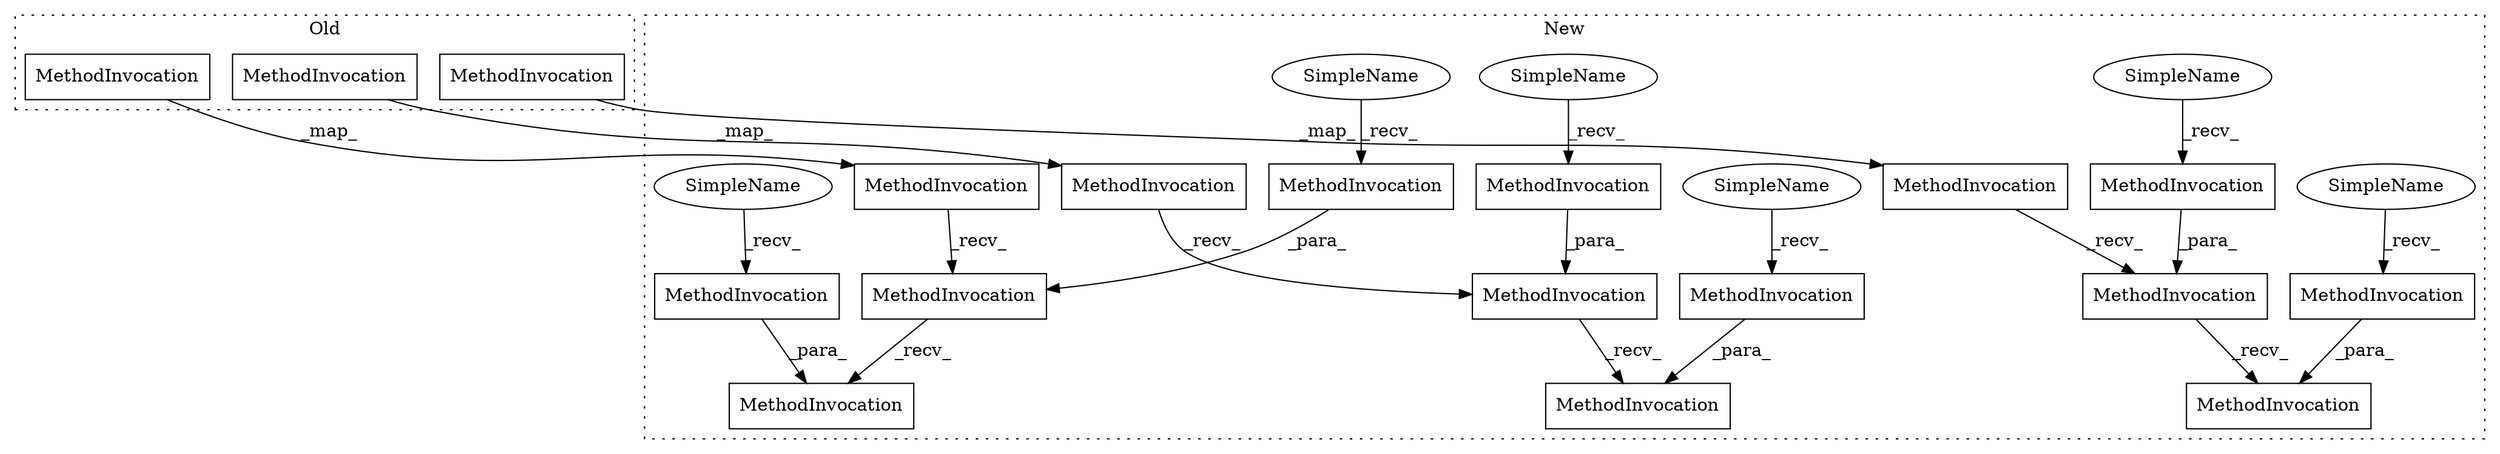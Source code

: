 digraph G {
subgraph cluster0 {
4 [label="MethodInvocation" a="32" s="5682,5728" l="12,1" shape="box"];
8 [label="MethodInvocation" a="32" s="5285,5331" l="12,1" shape="box"];
12 [label="MethodInvocation" a="32" s="4948,4994" l="12,1" shape="box"];
label = "Old";
style="dotted";
}
subgraph cluster1 {
1 [label="MethodInvocation" a="32" s="5558,5592" l="10,1" shape="box"];
2 [label="MethodInvocation" a="32" s="6083" l="10" shape="box"];
3 [label="MethodInvocation" a="32" s="6059,6093" l="10,1" shape="box"];
5 [label="MethodInvocation" a="32" s="6108,6148" l="13,1" shape="box"];
6 [label="MethodInvocation" a="32" s="5582" l="10" shape="box"];
7 [label="MethodInvocation" a="32" s="5497,5543" l="12,1" shape="box"];
9 [label="MethodInvocation" a="32" s="6135" l="13" shape="box"];
10 [label="MethodInvocation" a="32" s="5193" l="13" shape="box"];
11 [label="MethodInvocation" a="32" s="5117,5151" l="10,1" shape="box"];
13 [label="MethodInvocation" a="32" s="5634" l="13" shape="box"];
14 [label="MethodInvocation" a="32" s="5166,5206" l="13,1" shape="box"];
15 [label="MethodInvocation" a="32" s="5141" l="10" shape="box"];
16 [label="MethodInvocation" a="32" s="5056,5102" l="12,1" shape="box"];
17 [label="MethodInvocation" a="32" s="5607,5647" l="13,1" shape="box"];
18 [label="MethodInvocation" a="32" s="5998,6044" l="12,1" shape="box"];
19 [label="SimpleName" a="42" s="5620" l="13" shape="ellipse"];
20 [label="SimpleName" a="42" s="6121" l="13" shape="ellipse"];
21 [label="SimpleName" a="42" s="5127" l="13" shape="ellipse"];
22 [label="SimpleName" a="42" s="5179" l="13" shape="ellipse"];
23 [label="SimpleName" a="42" s="5568" l="13" shape="ellipse"];
24 [label="SimpleName" a="42" s="6069" l="13" shape="ellipse"];
label = "New";
style="dotted";
}
1 -> 17 [label="_recv_"];
2 -> 3 [label="_para_"];
3 -> 5 [label="_recv_"];
4 -> 18 [label="_map_"];
6 -> 1 [label="_para_"];
7 -> 1 [label="_recv_"];
8 -> 7 [label="_map_"];
9 -> 5 [label="_para_"];
10 -> 14 [label="_para_"];
11 -> 14 [label="_recv_"];
12 -> 16 [label="_map_"];
13 -> 17 [label="_para_"];
15 -> 11 [label="_para_"];
16 -> 11 [label="_recv_"];
18 -> 3 [label="_recv_"];
19 -> 13 [label="_recv_"];
20 -> 9 [label="_recv_"];
21 -> 15 [label="_recv_"];
22 -> 10 [label="_recv_"];
23 -> 6 [label="_recv_"];
24 -> 2 [label="_recv_"];
}